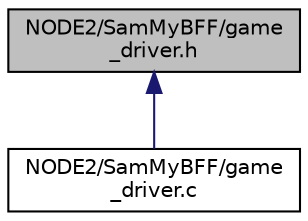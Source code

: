 digraph "NODE2/SamMyBFF/game_driver.h"
{
 // LATEX_PDF_SIZE
  edge [fontname="Helvetica",fontsize="10",labelfontname="Helvetica",labelfontsize="10"];
  node [fontname="Helvetica",fontsize="10",shape=record];
  Node1 [label="NODE2/SamMyBFF/game\l_driver.h",height=0.2,width=0.4,color="black", fillcolor="grey75", style="filled", fontcolor="black",tooltip="Game logic."];
  Node1 -> Node2 [dir="back",color="midnightblue",fontsize="10",style="solid",fontname="Helvetica"];
  Node2 [label="NODE2/SamMyBFF/game\l_driver.c",height=0.2,width=0.4,color="black", fillcolor="white", style="filled",URL="$NODE2_2SamMyBFF_2game__driver_8c.html",tooltip="Initializes the game."];
}

